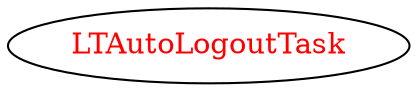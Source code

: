 digraph dependencyGraph {
 concentrate=true;
 ranksep="2.0";
 rankdir="LR"; 
 splines="ortho";
"LTAutoLogoutTask" [fontcolor="red"];
}